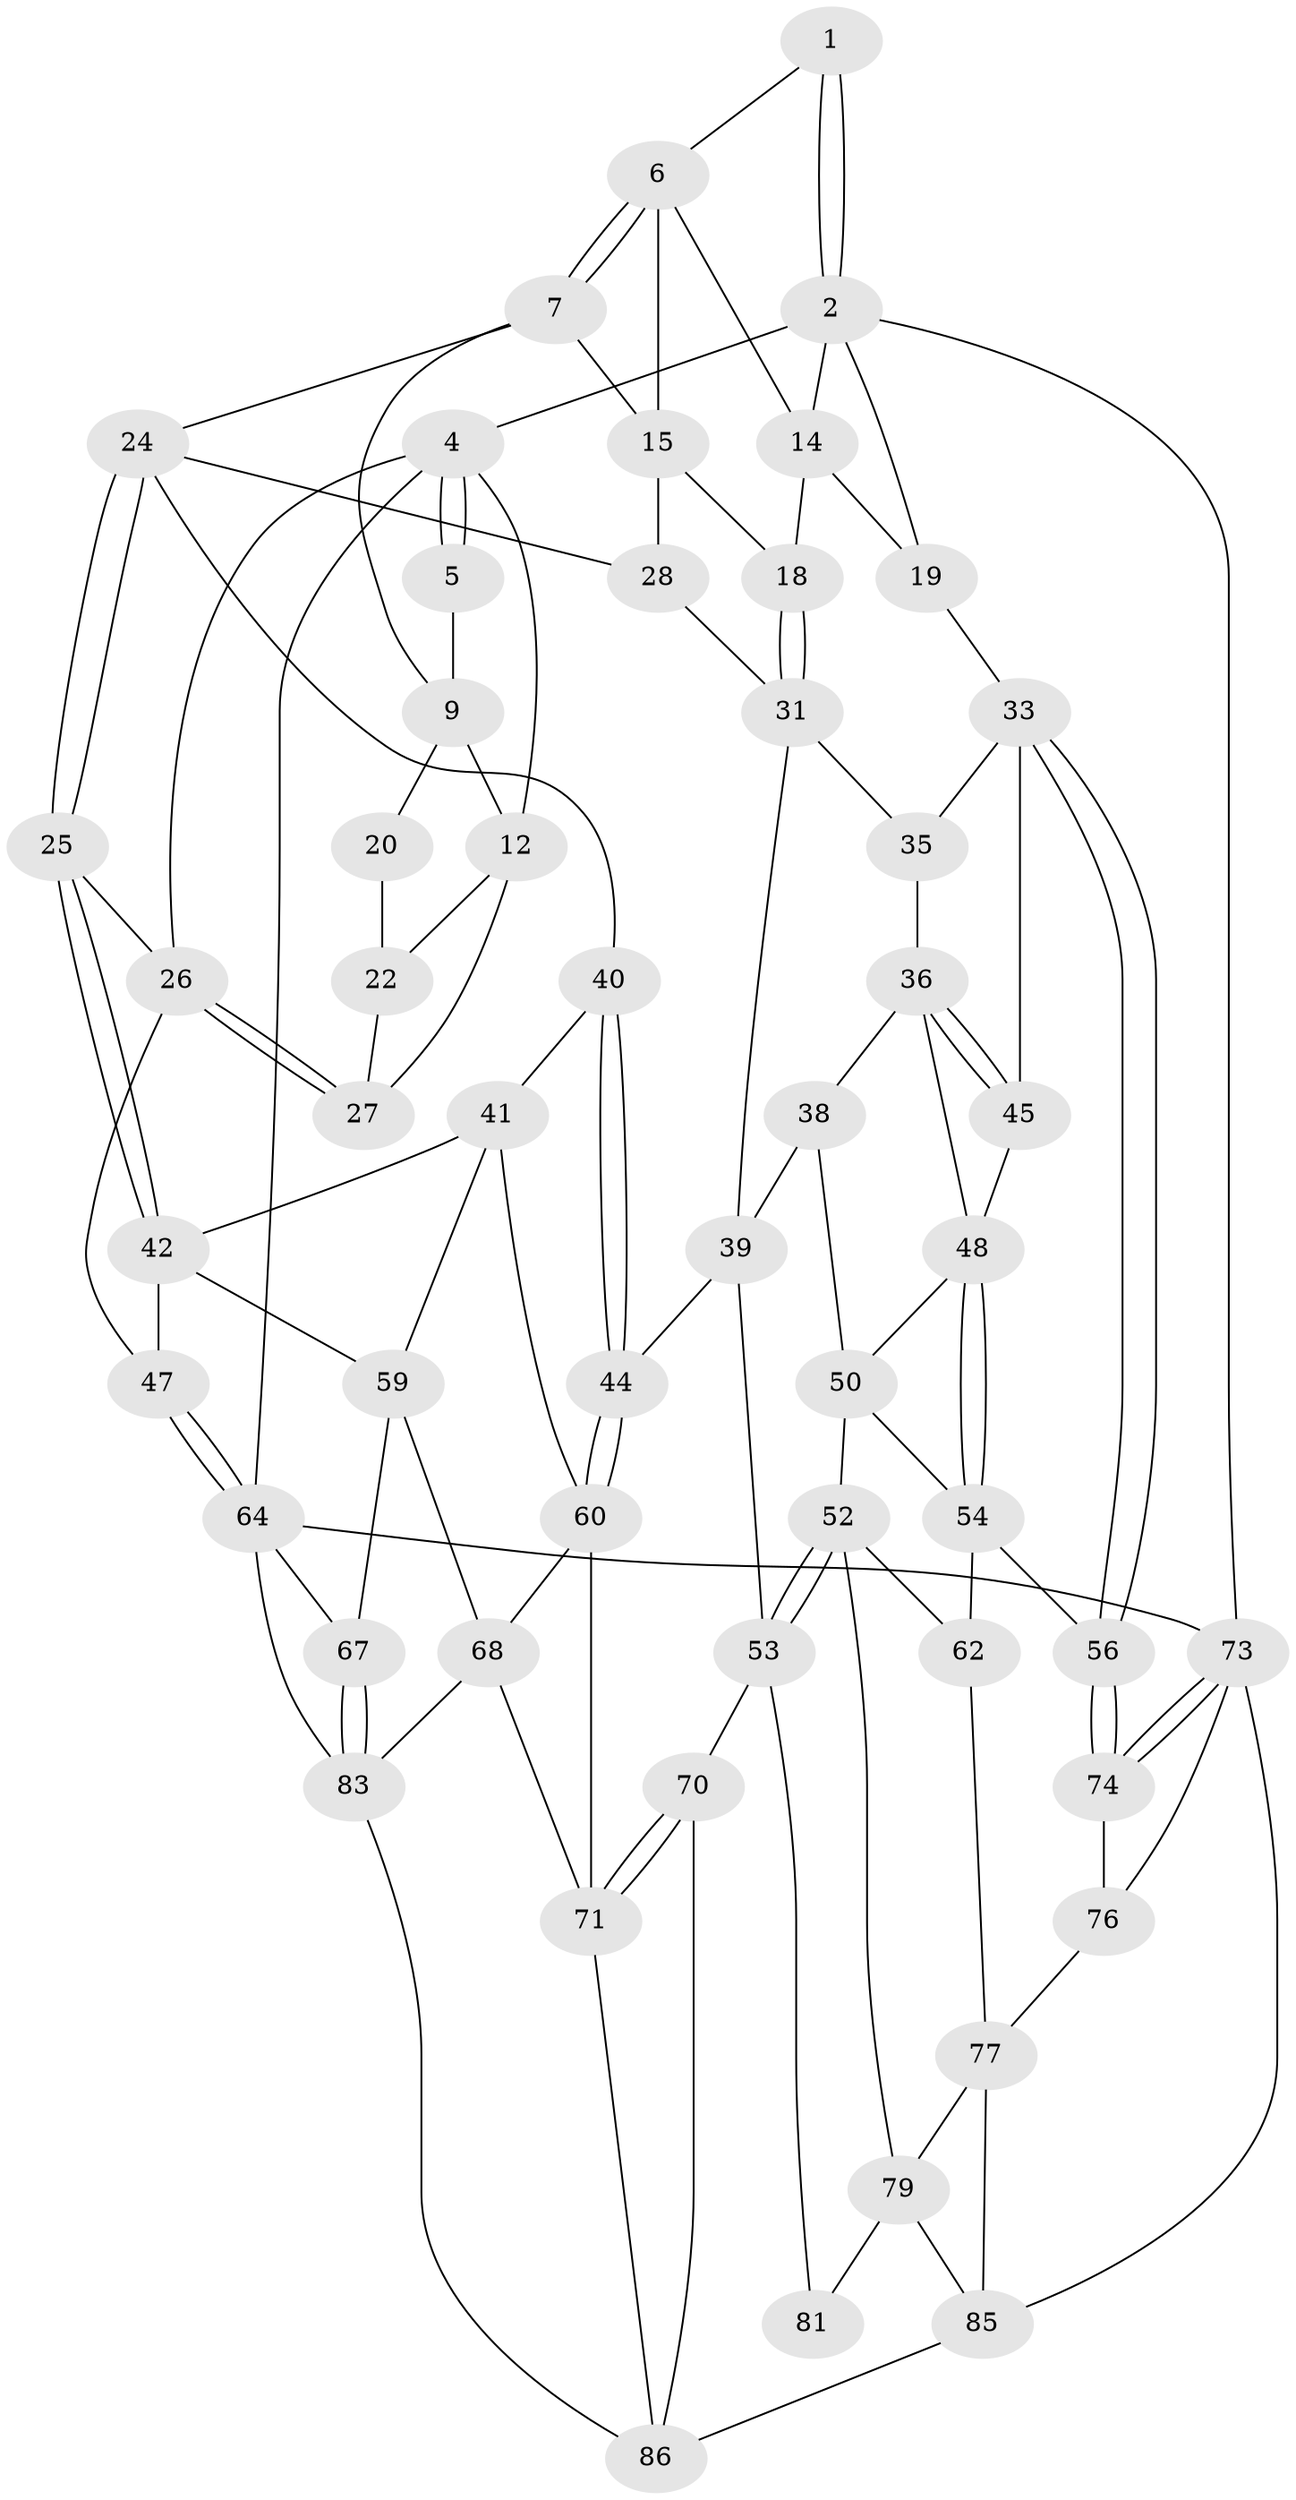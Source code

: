 // original degree distribution, {3: 0.05555555555555555, 5: 0.5, 6: 0.24444444444444444, 4: 0.2}
// Generated by graph-tools (version 1.1) at 2025/42/03/06/25 10:42:31]
// undirected, 54 vertices, 115 edges
graph export_dot {
graph [start="1"]
  node [color=gray90,style=filled];
  1 [pos="+0.5310351570398538+0"];
  2 [pos="+1+0",super="+3"];
  4 [pos="+0+0",super="+11"];
  5 [pos="+0.31491396592757515+0"];
  6 [pos="+0.564003769591352+0.13097227119487423",super="+13"];
  7 [pos="+0.4649877674891212+0.24802722709026692",super="+8"];
  9 [pos="+0.3027105608077898+0.25399123763801384",super="+10"];
  12 [pos="+0+0.2874377189112194",super="+21"];
  14 [pos="+0.8244161736280236+0.21825034603307988",super="+17"];
  15 [pos="+0.6356702267811762+0.36409169430384153",super="+16"];
  18 [pos="+0.7731833321532074+0.3691865065301008"];
  19 [pos="+1+0.44114073904075013"];
  20 [pos="+0.2883260568073922+0.2640921329223874"];
  22 [pos="+0.17291976864025305+0.3023492219353039",super="+23"];
  24 [pos="+0.36209480908674857+0.36350234888924676",super="+29"];
  25 [pos="+0.2552321661441221+0.5039479916585262"];
  26 [pos="+0.2250617080560282+0.4663344680954809",super="+30"];
  27 [pos="+0.20531603061142284+0.41537715053046365"];
  28 [pos="+0.5545123886687289+0.42811952069231696"];
  31 [pos="+0.7826435813718573+0.407400238988685",super="+32"];
  33 [pos="+1+0.5384368875149312",super="+34"];
  35 [pos="+0.8253604548647513+0.46793581811270113"];
  36 [pos="+0.7946018157875501+0.5581584072761817",super="+37"];
  38 [pos="+0.722779060269166+0.6028307233211336"];
  39 [pos="+0.684867982869037+0.5591140106086226",super="+43"];
  40 [pos="+0.4767012634170239+0.5610530832446923"];
  41 [pos="+0.27276281828062054+0.561012742949015",super="+58"];
  42 [pos="+0.25749038712917544+0.5312825571267477",super="+46"];
  44 [pos="+0.5050567425319886+0.6205445435469137"];
  45 [pos="+0.8817435107133514+0.6211754450000336"];
  47 [pos="+0+0.5295486461514162"];
  48 [pos="+0.8715120319686549+0.6361541465927003",super="+49"];
  50 [pos="+0.7888271199840701+0.6783211706355929",super="+51"];
  52 [pos="+0.6584172266966886+0.7253357850660738",super="+63"];
  53 [pos="+0.5958632860455237+0.7326639922600835",super="+69"];
  54 [pos="+0.8567170051915066+0.7482094895162105",super="+55"];
  56 [pos="+1+0.8008675463170432",super="+57"];
  59 [pos="+0.19197077625874934+0.6319746769947849",super="+66"];
  60 [pos="+0.349806304291603+0.7797207655434323",super="+61"];
  62 [pos="+0.7232890537125367+0.7664501618149703"];
  64 [pos="+0+0.7494859921842465",super="+65"];
  67 [pos="+0+0.777303012464127"];
  68 [pos="+0.1349148781526172+0.7801358711077095",super="+82"];
  70 [pos="+0.3760351796722125+0.8633685883822381",super="+84"];
  71 [pos="+0.36540737293336384+0.8657571735379985",super="+72"];
  73 [pos="+1+1",super="+87"];
  74 [pos="+1+0.9732965000655744",super="+75"];
  76 [pos="+0.8081849562858648+0.9028516366645402"];
  77 [pos="+0.8065275319154249+0.9032310348199616",super="+78"];
  79 [pos="+0.6649294761207082+0.9390636231734373",super="+80"];
  81 [pos="+0.5976499738799679+0.8630667650708591"];
  83 [pos="+0.16241583259736964+0.9796318130378164",super="+90"];
  85 [pos="+0.5734778983522375+1",super="+88"];
  86 [pos="+0.537813552934865+1",super="+89"];
  1 -- 2;
  1 -- 2;
  1 -- 6;
  2 -- 14;
  2 -- 73;
  2 -- 19;
  2 -- 4;
  4 -- 5;
  4 -- 5;
  4 -- 26;
  4 -- 12;
  4 -- 64;
  5 -- 9;
  6 -- 7;
  6 -- 7;
  6 -- 15;
  6 -- 14;
  7 -- 15;
  7 -- 24;
  7 -- 9;
  9 -- 20;
  9 -- 12;
  12 -- 27;
  12 -- 22;
  14 -- 18;
  14 -- 19;
  15 -- 18;
  15 -- 28;
  18 -- 31;
  18 -- 31;
  19 -- 33;
  20 -- 22;
  22 -- 27;
  24 -- 25;
  24 -- 25;
  24 -- 40;
  24 -- 28;
  25 -- 26;
  25 -- 42;
  25 -- 42;
  26 -- 27;
  26 -- 27;
  26 -- 47;
  28 -- 31;
  31 -- 35;
  31 -- 39;
  33 -- 56;
  33 -- 56;
  33 -- 35;
  33 -- 45;
  35 -- 36;
  36 -- 45;
  36 -- 45;
  36 -- 48;
  36 -- 38;
  38 -- 39;
  38 -- 50;
  39 -- 44;
  39 -- 53;
  40 -- 41;
  40 -- 44;
  40 -- 44;
  41 -- 42;
  41 -- 59;
  41 -- 60;
  42 -- 59;
  42 -- 47;
  44 -- 60;
  44 -- 60;
  45 -- 48;
  47 -- 64;
  47 -- 64;
  48 -- 54;
  48 -- 54;
  48 -- 50;
  50 -- 54;
  50 -- 52;
  52 -- 53;
  52 -- 53;
  52 -- 62;
  52 -- 79;
  53 -- 81;
  53 -- 70;
  54 -- 62;
  54 -- 56;
  56 -- 74 [weight=2];
  56 -- 74;
  59 -- 67;
  59 -- 68;
  60 -- 68;
  60 -- 71;
  62 -- 77;
  64 -- 67;
  64 -- 73;
  64 -- 83;
  67 -- 83;
  67 -- 83;
  68 -- 83;
  68 -- 71;
  70 -- 71;
  70 -- 71;
  70 -- 86;
  71 -- 86;
  73 -- 74;
  73 -- 74;
  73 -- 76;
  73 -- 85;
  74 -- 76;
  76 -- 77;
  77 -- 79;
  77 -- 85;
  79 -- 81;
  79 -- 85;
  83 -- 86;
  85 -- 86;
}
